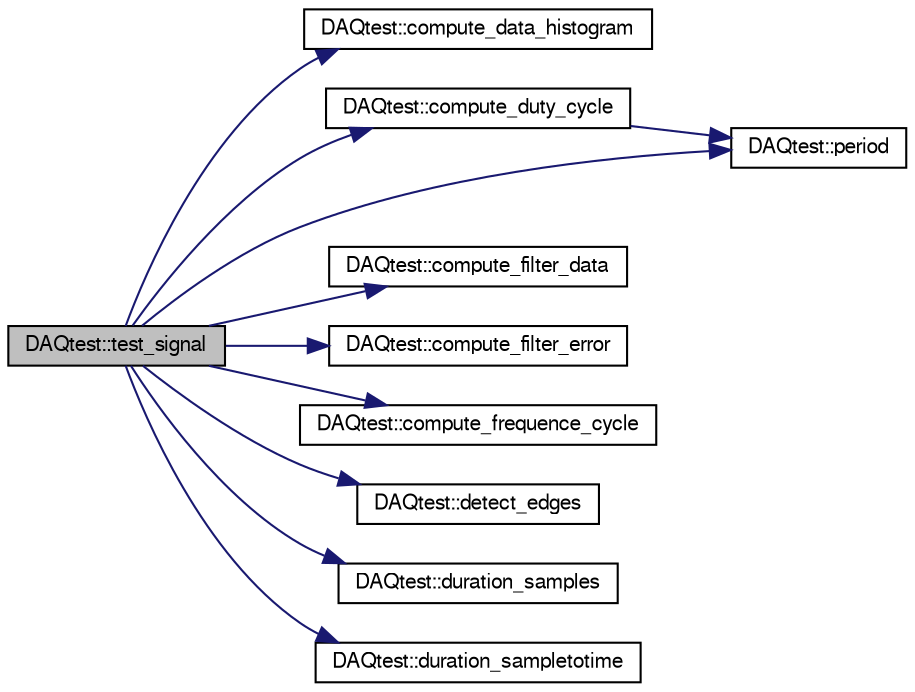 digraph G
{
  bgcolor="transparent";
  edge [fontname="FreeSans",fontsize="10",labelfontname="FreeSans",labelfontsize="10"];
  node [fontname="FreeSans",fontsize="10",shape=record];
  rankdir=LR;
  Node1 [label="DAQtest::test_signal",height=0.2,width=0.4,color="black", fillcolor="grey75", style="filled" fontcolor="black"];
  Node1 -> Node2 [color="midnightblue",fontsize="10",style="solid",fontname="FreeSans"];
  Node2 [label="DAQtest::compute_data_histogram",height=0.2,width=0.4,color="black",URL="$classDAQtest.html#adc1b641d2fa37b01c75e6bfe2338001c",tooltip="data histogram"];
  Node1 -> Node3 [color="midnightblue",fontsize="10",style="solid",fontname="FreeSans"];
  Node3 [label="DAQtest::compute_duty_cycle",height=0.2,width=0.4,color="black",URL="$classDAQtest.html#a989d2830ba932bd4c1a5073480022b8c",tooltip="calculation of duty cycle"];
  Node3 -> Node4 [color="midnightblue",fontsize="10",style="solid",fontname="FreeSans"];
  Node4 [label="DAQtest::period",height=0.2,width=0.4,color="black",URL="$classDAQtest.html#ae579ec66382b28755ebea4ffe3dc6b93"];
  Node1 -> Node5 [color="midnightblue",fontsize="10",style="solid",fontname="FreeSans"];
  Node5 [label="DAQtest::compute_filter_data",height=0.2,width=0.4,color="black",URL="$classDAQtest.html#a3daf91b7dda524b0bd044370c9a430f2",tooltip="data filter"];
  Node1 -> Node6 [color="midnightblue",fontsize="10",style="solid",fontname="FreeSans"];
  Node6 [label="DAQtest::compute_filter_error",height=0.2,width=0.4,color="black",URL="$classDAQtest.html#a66eac2001378d847887ff28ce91ed980",tooltip="detect error"];
  Node1 -> Node7 [color="midnightblue",fontsize="10",style="solid",fontname="FreeSans"];
  Node7 [label="DAQtest::compute_frequence_cycle",height=0.2,width=0.4,color="black",URL="$classDAQtest.html#ad89de13d06368368689537acaa9458e0",tooltip="calculation of frequence"];
  Node1 -> Node8 [color="midnightblue",fontsize="10",style="solid",fontname="FreeSans"];
  Node8 [label="DAQtest::detect_edges",height=0.2,width=0.4,color="black",URL="$classDAQtest.html#a78760733116ee12694f95e6bbf59f2e3",tooltip="detect edges from sqwave single channel data"];
  Node1 -> Node9 [color="midnightblue",fontsize="10",style="solid",fontname="FreeSans"];
  Node9 [label="DAQtest::duration_samples",height=0.2,width=0.4,color="black",URL="$classDAQtest.html#a4f9a0c1960af8b9070943fd2b7b760cc"];
  Node1 -> Node10 [color="midnightblue",fontsize="10",style="solid",fontname="FreeSans"];
  Node10 [label="DAQtest::duration_sampletotime",height=0.2,width=0.4,color="black",URL="$classDAQtest.html#a91ffae95782544b3295a77c7527c020e"];
  Node1 -> Node4 [color="midnightblue",fontsize="10",style="solid",fontname="FreeSans"];
}

